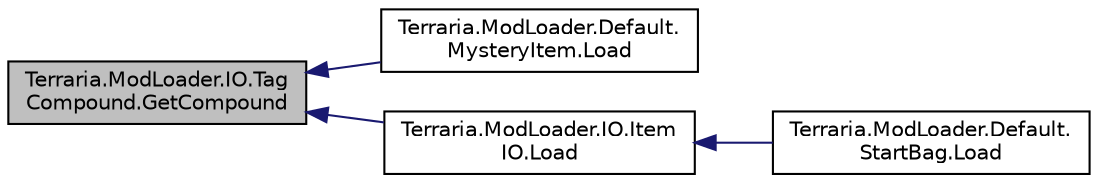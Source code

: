 digraph "Terraria.ModLoader.IO.TagCompound.GetCompound"
{
  edge [fontname="Helvetica",fontsize="10",labelfontname="Helvetica",labelfontsize="10"];
  node [fontname="Helvetica",fontsize="10",shape=record];
  rankdir="LR";
  Node29 [label="Terraria.ModLoader.IO.Tag\lCompound.GetCompound",height=0.2,width=0.4,color="black", fillcolor="grey75", style="filled", fontcolor="black"];
  Node29 -> Node30 [dir="back",color="midnightblue",fontsize="10",style="solid",fontname="Helvetica"];
  Node30 [label="Terraria.ModLoader.Default.\lMysteryItem.Load",height=0.2,width=0.4,color="black", fillcolor="white", style="filled",URL="$class_terraria_1_1_mod_loader_1_1_default_1_1_mystery_item.html#a3aec67c772106a0509fa6721db37f098"];
  Node29 -> Node31 [dir="back",color="midnightblue",fontsize="10",style="solid",fontname="Helvetica"];
  Node31 [label="Terraria.ModLoader.IO.Item\lIO.Load",height=0.2,width=0.4,color="black", fillcolor="white", style="filled",URL="$class_terraria_1_1_mod_loader_1_1_i_o_1_1_item_i_o.html#a6d85be6826465184a0c159ff793b69b6"];
  Node31 -> Node32 [dir="back",color="midnightblue",fontsize="10",style="solid",fontname="Helvetica"];
  Node32 [label="Terraria.ModLoader.Default.\lStartBag.Load",height=0.2,width=0.4,color="black", fillcolor="white", style="filled",URL="$class_terraria_1_1_mod_loader_1_1_default_1_1_start_bag.html#aac5cc5c84236ef7a9322bba88485985e"];
}
